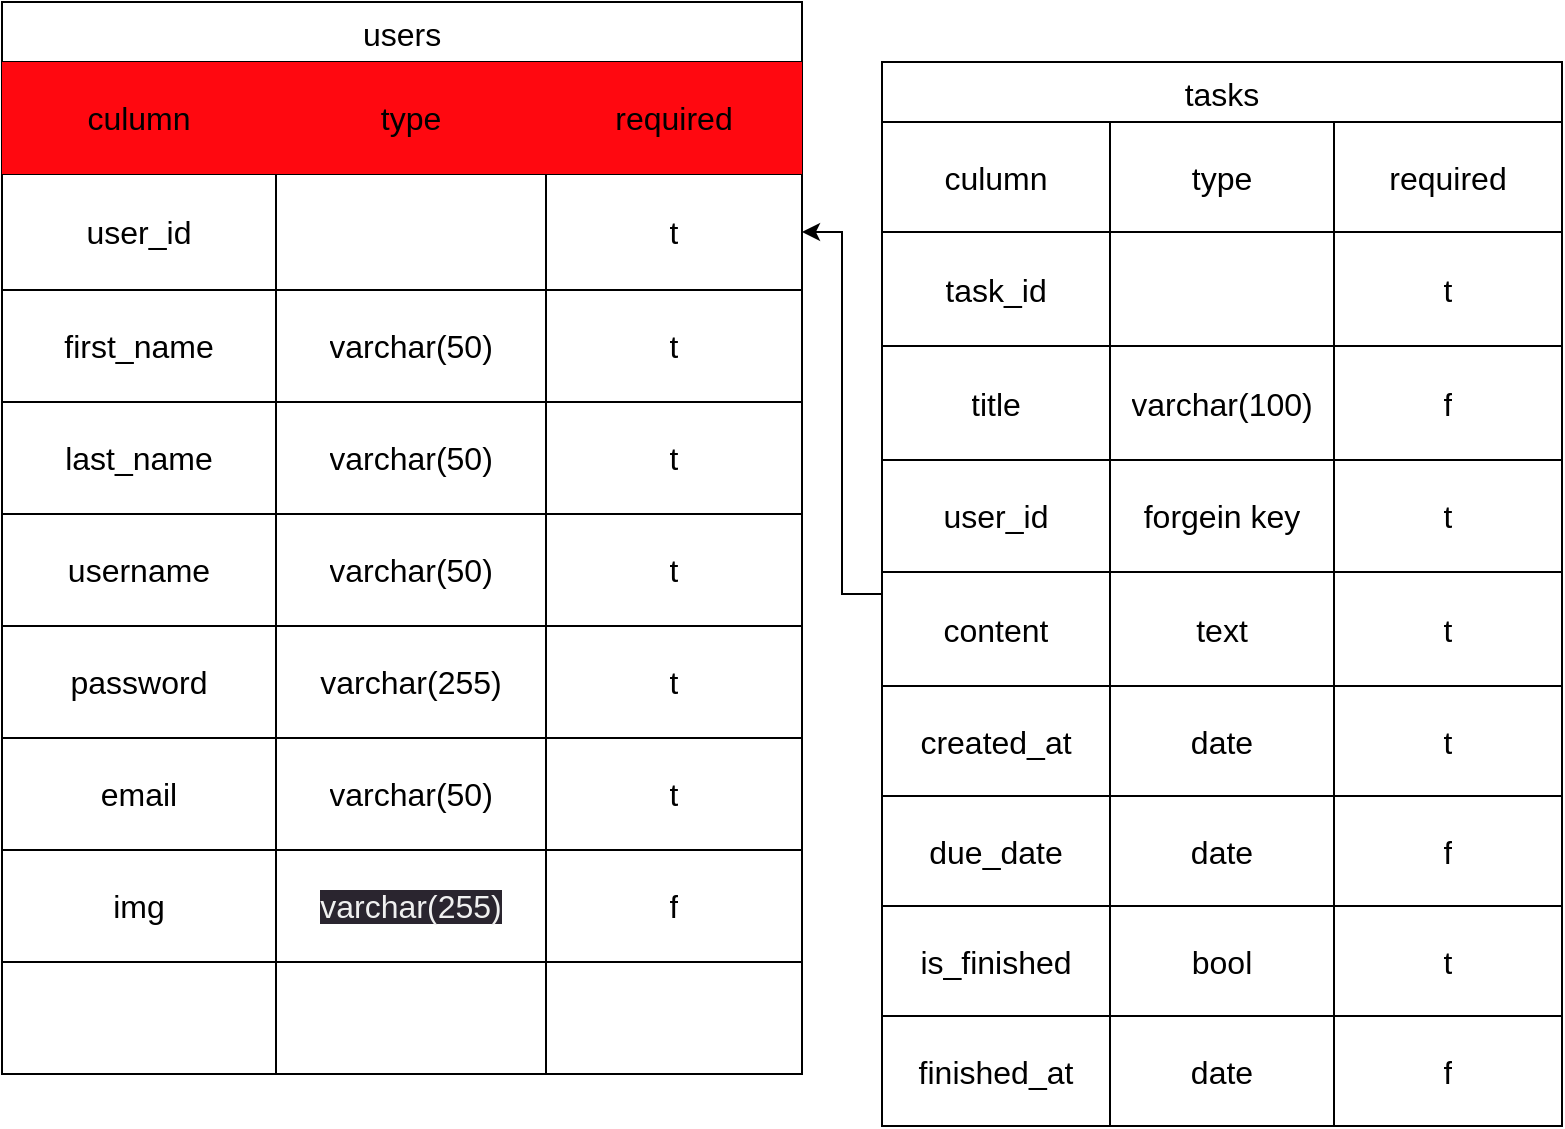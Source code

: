 <mxfile>
    <diagram name="Page-1" id="5vC0L8ggtCbm_slnrBvZ">
        <mxGraphModel dx="813" dy="477" grid="1" gridSize="10" guides="1" tooltips="1" connect="1" arrows="1" fold="1" page="1" pageScale="1" pageWidth="850" pageHeight="1100" math="0" shadow="0">
            <root>
                <mxCell id="0"/>
                <mxCell id="1" parent="0"/>
                <mxCell id="BExgWMv-XZB-qGDr2Fs6-1" value="users" style="shape=table;startSize=30;container=1;collapsible=0;childLayout=tableLayout;strokeColor=default;fontSize=16;" parent="1" vertex="1">
                    <mxGeometry x="60" y="90" width="400" height="536" as="geometry"/>
                </mxCell>
                <mxCell id="BExgWMv-XZB-qGDr2Fs6-2" value="" style="shape=tableRow;horizontal=0;startSize=0;swimlaneHead=0;swimlaneBody=0;strokeColor=inherit;top=0;left=0;bottom=0;right=0;collapsible=0;dropTarget=0;fillColor=none;points=[[0,0.5],[1,0.5]];portConstraint=eastwest;fontSize=16;" parent="BExgWMv-XZB-qGDr2Fs6-1" vertex="1">
                    <mxGeometry y="30" width="400" height="56" as="geometry"/>
                </mxCell>
                <mxCell id="BExgWMv-XZB-qGDr2Fs6-3" value="culumn" style="shape=partialRectangle;html=1;whiteSpace=wrap;connectable=0;strokeColor=#030202;overflow=hidden;fillColor=#FF0810;top=0;left=0;bottom=0;right=0;pointerEvents=1;fontSize=16;" parent="BExgWMv-XZB-qGDr2Fs6-2" vertex="1">
                    <mxGeometry width="137" height="56" as="geometry">
                        <mxRectangle width="137" height="56" as="alternateBounds"/>
                    </mxGeometry>
                </mxCell>
                <mxCell id="BExgWMv-XZB-qGDr2Fs6-4" value="type" style="shape=partialRectangle;html=1;whiteSpace=wrap;connectable=0;strokeColor=#030202;overflow=hidden;fillColor=#FF0810;top=0;left=0;bottom=0;right=0;pointerEvents=1;fontSize=16;" parent="BExgWMv-XZB-qGDr2Fs6-2" vertex="1">
                    <mxGeometry x="137" width="135" height="56" as="geometry">
                        <mxRectangle width="135" height="56" as="alternateBounds"/>
                    </mxGeometry>
                </mxCell>
                <mxCell id="BExgWMv-XZB-qGDr2Fs6-5" value="required" style="shape=partialRectangle;html=1;whiteSpace=wrap;connectable=0;strokeColor=#030202;overflow=hidden;fillColor=#FF0810;top=0;left=0;bottom=0;right=0;pointerEvents=1;fontSize=16;" parent="BExgWMv-XZB-qGDr2Fs6-2" vertex="1">
                    <mxGeometry x="272" width="128" height="56" as="geometry">
                        <mxRectangle width="128" height="56" as="alternateBounds"/>
                    </mxGeometry>
                </mxCell>
                <mxCell id="BExgWMv-XZB-qGDr2Fs6-6" value="" style="shape=tableRow;horizontal=0;startSize=0;swimlaneHead=0;swimlaneBody=0;strokeColor=inherit;top=0;left=0;bottom=0;right=0;collapsible=0;dropTarget=0;fillColor=none;points=[[0,0.5],[1,0.5]];portConstraint=eastwest;fontSize=16;" parent="BExgWMv-XZB-qGDr2Fs6-1" vertex="1">
                    <mxGeometry y="86" width="400" height="58" as="geometry"/>
                </mxCell>
                <mxCell id="BExgWMv-XZB-qGDr2Fs6-7" value="user_id" style="shape=partialRectangle;html=1;whiteSpace=wrap;connectable=0;strokeColor=inherit;overflow=hidden;fillColor=none;top=0;left=0;bottom=0;right=0;pointerEvents=1;fontSize=16;" parent="BExgWMv-XZB-qGDr2Fs6-6" vertex="1">
                    <mxGeometry width="137" height="58" as="geometry">
                        <mxRectangle width="137" height="58" as="alternateBounds"/>
                    </mxGeometry>
                </mxCell>
                <mxCell id="BExgWMv-XZB-qGDr2Fs6-8" value="" style="shape=partialRectangle;html=1;whiteSpace=wrap;connectable=0;strokeColor=inherit;overflow=hidden;fillColor=none;top=0;left=0;bottom=0;right=0;pointerEvents=1;fontSize=16;" parent="BExgWMv-XZB-qGDr2Fs6-6" vertex="1">
                    <mxGeometry x="137" width="135" height="58" as="geometry">
                        <mxRectangle width="135" height="58" as="alternateBounds"/>
                    </mxGeometry>
                </mxCell>
                <mxCell id="BExgWMv-XZB-qGDr2Fs6-9" value="t" style="shape=partialRectangle;html=1;whiteSpace=wrap;connectable=0;strokeColor=inherit;overflow=hidden;fillColor=none;top=0;left=0;bottom=0;right=0;pointerEvents=1;fontSize=16;" parent="BExgWMv-XZB-qGDr2Fs6-6" vertex="1">
                    <mxGeometry x="272" width="128" height="58" as="geometry">
                        <mxRectangle width="128" height="58" as="alternateBounds"/>
                    </mxGeometry>
                </mxCell>
                <mxCell id="BExgWMv-XZB-qGDr2Fs6-10" value="" style="shape=tableRow;horizontal=0;startSize=0;swimlaneHead=0;swimlaneBody=0;strokeColor=inherit;top=0;left=0;bottom=0;right=0;collapsible=0;dropTarget=0;fillColor=none;points=[[0,0.5],[1,0.5]];portConstraint=eastwest;fontSize=16;" parent="BExgWMv-XZB-qGDr2Fs6-1" vertex="1">
                    <mxGeometry y="144" width="400" height="56" as="geometry"/>
                </mxCell>
                <mxCell id="BExgWMv-XZB-qGDr2Fs6-11" value="first_name" style="shape=partialRectangle;html=1;whiteSpace=wrap;connectable=0;strokeColor=inherit;overflow=hidden;fillColor=none;top=0;left=0;bottom=0;right=0;pointerEvents=1;fontSize=16;" parent="BExgWMv-XZB-qGDr2Fs6-10" vertex="1">
                    <mxGeometry width="137" height="56" as="geometry">
                        <mxRectangle width="137" height="56" as="alternateBounds"/>
                    </mxGeometry>
                </mxCell>
                <mxCell id="BExgWMv-XZB-qGDr2Fs6-12" value="varchar(50)" style="shape=partialRectangle;html=1;whiteSpace=wrap;connectable=0;strokeColor=inherit;overflow=hidden;fillColor=none;top=0;left=0;bottom=0;right=0;pointerEvents=1;fontSize=16;" parent="BExgWMv-XZB-qGDr2Fs6-10" vertex="1">
                    <mxGeometry x="137" width="135" height="56" as="geometry">
                        <mxRectangle width="135" height="56" as="alternateBounds"/>
                    </mxGeometry>
                </mxCell>
                <mxCell id="BExgWMv-XZB-qGDr2Fs6-13" value="t" style="shape=partialRectangle;html=1;whiteSpace=wrap;connectable=0;strokeColor=inherit;overflow=hidden;fillColor=none;top=0;left=0;bottom=0;right=0;pointerEvents=1;fontSize=16;" parent="BExgWMv-XZB-qGDr2Fs6-10" vertex="1">
                    <mxGeometry x="272" width="128" height="56" as="geometry">
                        <mxRectangle width="128" height="56" as="alternateBounds"/>
                    </mxGeometry>
                </mxCell>
                <mxCell id="BExgWMv-XZB-qGDr2Fs6-54" style="shape=tableRow;horizontal=0;startSize=0;swimlaneHead=0;swimlaneBody=0;strokeColor=inherit;top=0;left=0;bottom=0;right=0;collapsible=0;dropTarget=0;fillColor=none;points=[[0,0.5],[1,0.5]];portConstraint=eastwest;fontSize=16;" parent="BExgWMv-XZB-qGDr2Fs6-1" vertex="1">
                    <mxGeometry y="200" width="400" height="56" as="geometry"/>
                </mxCell>
                <mxCell id="BExgWMv-XZB-qGDr2Fs6-55" value="last_name" style="shape=partialRectangle;html=1;whiteSpace=wrap;connectable=0;strokeColor=inherit;overflow=hidden;fillColor=none;top=0;left=0;bottom=0;right=0;pointerEvents=1;fontSize=16;" parent="BExgWMv-XZB-qGDr2Fs6-54" vertex="1">
                    <mxGeometry width="137" height="56" as="geometry">
                        <mxRectangle width="137" height="56" as="alternateBounds"/>
                    </mxGeometry>
                </mxCell>
                <mxCell id="BExgWMv-XZB-qGDr2Fs6-56" value="varchar(50)" style="shape=partialRectangle;html=1;whiteSpace=wrap;connectable=0;strokeColor=inherit;overflow=hidden;fillColor=none;top=0;left=0;bottom=0;right=0;pointerEvents=1;fontSize=16;" parent="BExgWMv-XZB-qGDr2Fs6-54" vertex="1">
                    <mxGeometry x="137" width="135" height="56" as="geometry">
                        <mxRectangle width="135" height="56" as="alternateBounds"/>
                    </mxGeometry>
                </mxCell>
                <mxCell id="BExgWMv-XZB-qGDr2Fs6-57" value="t" style="shape=partialRectangle;html=1;whiteSpace=wrap;connectable=0;strokeColor=inherit;overflow=hidden;fillColor=none;top=0;left=0;bottom=0;right=0;pointerEvents=1;fontSize=16;" parent="BExgWMv-XZB-qGDr2Fs6-54" vertex="1">
                    <mxGeometry x="272" width="128" height="56" as="geometry">
                        <mxRectangle width="128" height="56" as="alternateBounds"/>
                    </mxGeometry>
                </mxCell>
                <mxCell id="BExgWMv-XZB-qGDr2Fs6-50" style="shape=tableRow;horizontal=0;startSize=0;swimlaneHead=0;swimlaneBody=0;strokeColor=inherit;top=0;left=0;bottom=0;right=0;collapsible=0;dropTarget=0;fillColor=none;points=[[0,0.5],[1,0.5]];portConstraint=eastwest;fontSize=16;" parent="BExgWMv-XZB-qGDr2Fs6-1" vertex="1">
                    <mxGeometry y="256" width="400" height="56" as="geometry"/>
                </mxCell>
                <mxCell id="BExgWMv-XZB-qGDr2Fs6-51" value="username" style="shape=partialRectangle;html=1;whiteSpace=wrap;connectable=0;strokeColor=inherit;overflow=hidden;fillColor=none;top=0;left=0;bottom=0;right=0;pointerEvents=1;fontSize=16;" parent="BExgWMv-XZB-qGDr2Fs6-50" vertex="1">
                    <mxGeometry width="137" height="56" as="geometry">
                        <mxRectangle width="137" height="56" as="alternateBounds"/>
                    </mxGeometry>
                </mxCell>
                <mxCell id="BExgWMv-XZB-qGDr2Fs6-52" value="varchar(50)" style="shape=partialRectangle;html=1;whiteSpace=wrap;connectable=0;strokeColor=inherit;overflow=hidden;fillColor=none;top=0;left=0;bottom=0;right=0;pointerEvents=1;fontSize=16;" parent="BExgWMv-XZB-qGDr2Fs6-50" vertex="1">
                    <mxGeometry x="137" width="135" height="56" as="geometry">
                        <mxRectangle width="135" height="56" as="alternateBounds"/>
                    </mxGeometry>
                </mxCell>
                <mxCell id="BExgWMv-XZB-qGDr2Fs6-53" value="t" style="shape=partialRectangle;html=1;whiteSpace=wrap;connectable=0;strokeColor=inherit;overflow=hidden;fillColor=none;top=0;left=0;bottom=0;right=0;pointerEvents=1;fontSize=16;" parent="BExgWMv-XZB-qGDr2Fs6-50" vertex="1">
                    <mxGeometry x="272" width="128" height="56" as="geometry">
                        <mxRectangle width="128" height="56" as="alternateBounds"/>
                    </mxGeometry>
                </mxCell>
                <mxCell id="BExgWMv-XZB-qGDr2Fs6-46" style="shape=tableRow;horizontal=0;startSize=0;swimlaneHead=0;swimlaneBody=0;strokeColor=inherit;top=0;left=0;bottom=0;right=0;collapsible=0;dropTarget=0;fillColor=none;points=[[0,0.5],[1,0.5]];portConstraint=eastwest;fontSize=16;" parent="BExgWMv-XZB-qGDr2Fs6-1" vertex="1">
                    <mxGeometry y="312" width="400" height="56" as="geometry"/>
                </mxCell>
                <mxCell id="BExgWMv-XZB-qGDr2Fs6-47" value="password" style="shape=partialRectangle;html=1;whiteSpace=wrap;connectable=0;strokeColor=inherit;overflow=hidden;fillColor=none;top=0;left=0;bottom=0;right=0;pointerEvents=1;fontSize=16;" parent="BExgWMv-XZB-qGDr2Fs6-46" vertex="1">
                    <mxGeometry width="137" height="56" as="geometry">
                        <mxRectangle width="137" height="56" as="alternateBounds"/>
                    </mxGeometry>
                </mxCell>
                <mxCell id="BExgWMv-XZB-qGDr2Fs6-48" value="varchar(255)" style="shape=partialRectangle;html=1;whiteSpace=wrap;connectable=0;strokeColor=inherit;overflow=hidden;fillColor=none;top=0;left=0;bottom=0;right=0;pointerEvents=1;fontSize=16;" parent="BExgWMv-XZB-qGDr2Fs6-46" vertex="1">
                    <mxGeometry x="137" width="135" height="56" as="geometry">
                        <mxRectangle width="135" height="56" as="alternateBounds"/>
                    </mxGeometry>
                </mxCell>
                <mxCell id="BExgWMv-XZB-qGDr2Fs6-49" value="t" style="shape=partialRectangle;html=1;whiteSpace=wrap;connectable=0;strokeColor=inherit;overflow=hidden;fillColor=none;top=0;left=0;bottom=0;right=0;pointerEvents=1;fontSize=16;" parent="BExgWMv-XZB-qGDr2Fs6-46" vertex="1">
                    <mxGeometry x="272" width="128" height="56" as="geometry">
                        <mxRectangle width="128" height="56" as="alternateBounds"/>
                    </mxGeometry>
                </mxCell>
                <mxCell id="BExgWMv-XZB-qGDr2Fs6-58" style="shape=tableRow;horizontal=0;startSize=0;swimlaneHead=0;swimlaneBody=0;strokeColor=inherit;top=0;left=0;bottom=0;right=0;collapsible=0;dropTarget=0;fillColor=none;points=[[0,0.5],[1,0.5]];portConstraint=eastwest;fontSize=16;" parent="BExgWMv-XZB-qGDr2Fs6-1" vertex="1">
                    <mxGeometry y="368" width="400" height="56" as="geometry"/>
                </mxCell>
                <mxCell id="BExgWMv-XZB-qGDr2Fs6-59" value="email" style="shape=partialRectangle;html=1;whiteSpace=wrap;connectable=0;strokeColor=inherit;overflow=hidden;fillColor=none;top=0;left=0;bottom=0;right=0;pointerEvents=1;fontSize=16;" parent="BExgWMv-XZB-qGDr2Fs6-58" vertex="1">
                    <mxGeometry width="137" height="56" as="geometry">
                        <mxRectangle width="137" height="56" as="alternateBounds"/>
                    </mxGeometry>
                </mxCell>
                <mxCell id="BExgWMv-XZB-qGDr2Fs6-60" value="varchar(50)" style="shape=partialRectangle;html=1;whiteSpace=wrap;connectable=0;strokeColor=inherit;overflow=hidden;fillColor=none;top=0;left=0;bottom=0;right=0;pointerEvents=1;fontSize=16;" parent="BExgWMv-XZB-qGDr2Fs6-58" vertex="1">
                    <mxGeometry x="137" width="135" height="56" as="geometry">
                        <mxRectangle width="135" height="56" as="alternateBounds"/>
                    </mxGeometry>
                </mxCell>
                <mxCell id="BExgWMv-XZB-qGDr2Fs6-61" value="t" style="shape=partialRectangle;html=1;whiteSpace=wrap;connectable=0;strokeColor=inherit;overflow=hidden;fillColor=none;top=0;left=0;bottom=0;right=0;pointerEvents=1;fontSize=16;" parent="BExgWMv-XZB-qGDr2Fs6-58" vertex="1">
                    <mxGeometry x="272" width="128" height="56" as="geometry">
                        <mxRectangle width="128" height="56" as="alternateBounds"/>
                    </mxGeometry>
                </mxCell>
                <mxCell id="BExgWMv-XZB-qGDr2Fs6-160" style="shape=tableRow;horizontal=0;startSize=0;swimlaneHead=0;swimlaneBody=0;strokeColor=inherit;top=0;left=0;bottom=0;right=0;collapsible=0;dropTarget=0;fillColor=none;points=[[0,0.5],[1,0.5]];portConstraint=eastwest;fontSize=16;" parent="BExgWMv-XZB-qGDr2Fs6-1" vertex="1">
                    <mxGeometry y="424" width="400" height="56" as="geometry"/>
                </mxCell>
                <mxCell id="BExgWMv-XZB-qGDr2Fs6-161" value="img" style="shape=partialRectangle;html=1;whiteSpace=wrap;connectable=0;strokeColor=inherit;overflow=hidden;fillColor=none;top=0;left=0;bottom=0;right=0;pointerEvents=1;fontSize=16;" parent="BExgWMv-XZB-qGDr2Fs6-160" vertex="1">
                    <mxGeometry width="137" height="56" as="geometry">
                        <mxRectangle width="137" height="56" as="alternateBounds"/>
                    </mxGeometry>
                </mxCell>
                <mxCell id="BExgWMv-XZB-qGDr2Fs6-162" value="&lt;span style=&quot;color: rgb(240, 240, 240); font-family: Helvetica; font-size: 16px; font-style: normal; font-variant-ligatures: normal; font-variant-caps: normal; font-weight: 400; letter-spacing: normal; orphans: 2; text-align: center; text-indent: 0px; text-transform: none; widows: 2; word-spacing: 0px; -webkit-text-stroke-width: 0px; background-color: rgb(42, 37, 47); text-decoration-thickness: initial; text-decoration-style: initial; text-decoration-color: initial; float: none; display: inline !important;&quot;&gt;varchar(255)&lt;/span&gt;" style="shape=partialRectangle;html=1;whiteSpace=wrap;connectable=0;strokeColor=inherit;overflow=hidden;fillColor=none;top=0;left=0;bottom=0;right=0;pointerEvents=1;fontSize=16;" parent="BExgWMv-XZB-qGDr2Fs6-160" vertex="1">
                    <mxGeometry x="137" width="135" height="56" as="geometry">
                        <mxRectangle width="135" height="56" as="alternateBounds"/>
                    </mxGeometry>
                </mxCell>
                <mxCell id="BExgWMv-XZB-qGDr2Fs6-163" value="f" style="shape=partialRectangle;html=1;whiteSpace=wrap;connectable=0;strokeColor=inherit;overflow=hidden;fillColor=none;top=0;left=0;bottom=0;right=0;pointerEvents=1;fontSize=16;" parent="BExgWMv-XZB-qGDr2Fs6-160" vertex="1">
                    <mxGeometry x="272" width="128" height="56" as="geometry">
                        <mxRectangle width="128" height="56" as="alternateBounds"/>
                    </mxGeometry>
                </mxCell>
                <mxCell id="2" style="shape=tableRow;horizontal=0;startSize=0;swimlaneHead=0;swimlaneBody=0;strokeColor=inherit;top=0;left=0;bottom=0;right=0;collapsible=0;dropTarget=0;fillColor=none;points=[[0,0.5],[1,0.5]];portConstraint=eastwest;fontSize=16;" vertex="1" parent="BExgWMv-XZB-qGDr2Fs6-1">
                    <mxGeometry y="480" width="400" height="56" as="geometry"/>
                </mxCell>
                <mxCell id="3" style="shape=partialRectangle;html=1;whiteSpace=wrap;connectable=0;strokeColor=inherit;overflow=hidden;fillColor=none;top=0;left=0;bottom=0;right=0;pointerEvents=1;fontSize=16;" vertex="1" parent="2">
                    <mxGeometry width="137" height="56" as="geometry">
                        <mxRectangle width="137" height="56" as="alternateBounds"/>
                    </mxGeometry>
                </mxCell>
                <mxCell id="4" style="shape=partialRectangle;html=1;whiteSpace=wrap;connectable=0;strokeColor=inherit;overflow=hidden;fillColor=none;top=0;left=0;bottom=0;right=0;pointerEvents=1;fontSize=16;" vertex="1" parent="2">
                    <mxGeometry x="137" width="135" height="56" as="geometry">
                        <mxRectangle width="135" height="56" as="alternateBounds"/>
                    </mxGeometry>
                </mxCell>
                <mxCell id="5" style="shape=partialRectangle;html=1;whiteSpace=wrap;connectable=0;strokeColor=inherit;overflow=hidden;fillColor=none;top=0;left=0;bottom=0;right=0;pointerEvents=1;fontSize=16;" vertex="1" parent="2">
                    <mxGeometry x="272" width="128" height="56" as="geometry">
                        <mxRectangle width="128" height="56" as="alternateBounds"/>
                    </mxGeometry>
                </mxCell>
                <mxCell id="BExgWMv-XZB-qGDr2Fs6-15" value="" style="shape=tableRow;horizontal=0;startSize=0;swimlaneHead=0;swimlaneBody=0;strokeColor=inherit;top=0;left=0;bottom=0;right=0;collapsible=0;dropTarget=0;fillColor=none;points=[[0,0.5],[1,0.5]];portConstraint=eastwest;fontSize=16;" parent="1" vertex="1">
                    <mxGeometry x="90" y="310" width="400" height="46" as="geometry"/>
                </mxCell>
                <mxCell id="BExgWMv-XZB-qGDr2Fs6-147" style="edgeStyle=orthogonalEdgeStyle;rounded=0;orthogonalLoop=1;jettySize=auto;html=1;entryX=1;entryY=0.5;entryDx=0;entryDy=0;" parent="1" source="BExgWMv-XZB-qGDr2Fs6-123" target="BExgWMv-XZB-qGDr2Fs6-6" edge="1">
                    <mxGeometry relative="1" as="geometry"/>
                </mxCell>
                <mxCell id="BExgWMv-XZB-qGDr2Fs6-123" value="tasks" style="shape=table;startSize=30;container=1;collapsible=0;childLayout=tableLayout;strokeColor=default;fontSize=16;" parent="1" vertex="1">
                    <mxGeometry x="500" y="120" width="340" height="532" as="geometry"/>
                </mxCell>
                <mxCell id="BExgWMv-XZB-qGDr2Fs6-124" value="" style="shape=tableRow;horizontal=0;startSize=0;swimlaneHead=0;swimlaneBody=0;strokeColor=inherit;top=0;left=0;bottom=0;right=0;collapsible=0;dropTarget=0;fillColor=none;points=[[0,0.5],[1,0.5]];portConstraint=eastwest;fontSize=16;" parent="BExgWMv-XZB-qGDr2Fs6-123" vertex="1">
                    <mxGeometry y="30" width="340" height="55" as="geometry"/>
                </mxCell>
                <mxCell id="BExgWMv-XZB-qGDr2Fs6-125" value="culumn" style="shape=partialRectangle;html=1;whiteSpace=wrap;connectable=0;strokeColor=inherit;overflow=hidden;fillColor=none;top=0;left=0;bottom=0;right=0;pointerEvents=1;fontSize=16;" parent="BExgWMv-XZB-qGDr2Fs6-124" vertex="1">
                    <mxGeometry width="114" height="55" as="geometry">
                        <mxRectangle width="114" height="55" as="alternateBounds"/>
                    </mxGeometry>
                </mxCell>
                <mxCell id="BExgWMv-XZB-qGDr2Fs6-126" value="type" style="shape=partialRectangle;html=1;whiteSpace=wrap;connectable=0;strokeColor=inherit;overflow=hidden;fillColor=none;top=0;left=0;bottom=0;right=0;pointerEvents=1;fontSize=16;" parent="BExgWMv-XZB-qGDr2Fs6-124" vertex="1">
                    <mxGeometry x="114" width="112" height="55" as="geometry">
                        <mxRectangle width="112" height="55" as="alternateBounds"/>
                    </mxGeometry>
                </mxCell>
                <mxCell id="BExgWMv-XZB-qGDr2Fs6-127" value="required" style="shape=partialRectangle;html=1;whiteSpace=wrap;connectable=0;strokeColor=inherit;overflow=hidden;fillColor=none;top=0;left=0;bottom=0;right=0;pointerEvents=1;fontSize=16;" parent="BExgWMv-XZB-qGDr2Fs6-124" vertex="1">
                    <mxGeometry x="226" width="114" height="55" as="geometry">
                        <mxRectangle width="114" height="55" as="alternateBounds"/>
                    </mxGeometry>
                </mxCell>
                <mxCell id="BExgWMv-XZB-qGDr2Fs6-128" value="" style="shape=tableRow;horizontal=0;startSize=0;swimlaneHead=0;swimlaneBody=0;strokeColor=inherit;top=0;left=0;bottom=0;right=0;collapsible=0;dropTarget=0;fillColor=none;points=[[0,0.5],[1,0.5]];portConstraint=eastwest;fontSize=16;" parent="BExgWMv-XZB-qGDr2Fs6-123" vertex="1">
                    <mxGeometry y="85" width="340" height="57" as="geometry"/>
                </mxCell>
                <mxCell id="BExgWMv-XZB-qGDr2Fs6-129" value="task_id" style="shape=partialRectangle;html=1;whiteSpace=wrap;connectable=0;strokeColor=inherit;overflow=hidden;fillColor=none;top=0;left=0;bottom=0;right=0;pointerEvents=1;fontSize=16;" parent="BExgWMv-XZB-qGDr2Fs6-128" vertex="1">
                    <mxGeometry width="114" height="57" as="geometry">
                        <mxRectangle width="114" height="57" as="alternateBounds"/>
                    </mxGeometry>
                </mxCell>
                <mxCell id="BExgWMv-XZB-qGDr2Fs6-130" value="" style="shape=partialRectangle;html=1;whiteSpace=wrap;connectable=0;strokeColor=inherit;overflow=hidden;fillColor=none;top=0;left=0;bottom=0;right=0;pointerEvents=1;fontSize=16;" parent="BExgWMv-XZB-qGDr2Fs6-128" vertex="1">
                    <mxGeometry x="114" width="112" height="57" as="geometry">
                        <mxRectangle width="112" height="57" as="alternateBounds"/>
                    </mxGeometry>
                </mxCell>
                <mxCell id="BExgWMv-XZB-qGDr2Fs6-131" value="t" style="shape=partialRectangle;html=1;whiteSpace=wrap;connectable=0;strokeColor=inherit;overflow=hidden;fillColor=none;top=0;left=0;bottom=0;right=0;pointerEvents=1;fontSize=16;" parent="BExgWMv-XZB-qGDr2Fs6-128" vertex="1">
                    <mxGeometry x="226" width="114" height="57" as="geometry">
                        <mxRectangle width="114" height="57" as="alternateBounds"/>
                    </mxGeometry>
                </mxCell>
                <mxCell id="BExgWMv-XZB-qGDr2Fs6-164" style="shape=tableRow;horizontal=0;startSize=0;swimlaneHead=0;swimlaneBody=0;strokeColor=inherit;top=0;left=0;bottom=0;right=0;collapsible=0;dropTarget=0;fillColor=none;points=[[0,0.5],[1,0.5]];portConstraint=eastwest;fontSize=16;" parent="BExgWMv-XZB-qGDr2Fs6-123" vertex="1">
                    <mxGeometry y="142" width="340" height="57" as="geometry"/>
                </mxCell>
                <mxCell id="BExgWMv-XZB-qGDr2Fs6-165" value="title" style="shape=partialRectangle;html=1;whiteSpace=wrap;connectable=0;strokeColor=inherit;overflow=hidden;fillColor=none;top=0;left=0;bottom=0;right=0;pointerEvents=1;fontSize=16;" parent="BExgWMv-XZB-qGDr2Fs6-164" vertex="1">
                    <mxGeometry width="114" height="57" as="geometry">
                        <mxRectangle width="114" height="57" as="alternateBounds"/>
                    </mxGeometry>
                </mxCell>
                <mxCell id="BExgWMv-XZB-qGDr2Fs6-166" value="varchar(100)" style="shape=partialRectangle;html=1;whiteSpace=wrap;connectable=0;strokeColor=inherit;overflow=hidden;fillColor=none;top=0;left=0;bottom=0;right=0;pointerEvents=1;fontSize=16;" parent="BExgWMv-XZB-qGDr2Fs6-164" vertex="1">
                    <mxGeometry x="114" width="112" height="57" as="geometry">
                        <mxRectangle width="112" height="57" as="alternateBounds"/>
                    </mxGeometry>
                </mxCell>
                <mxCell id="BExgWMv-XZB-qGDr2Fs6-167" value="f" style="shape=partialRectangle;html=1;whiteSpace=wrap;connectable=0;strokeColor=inherit;overflow=hidden;fillColor=none;top=0;left=0;bottom=0;right=0;pointerEvents=1;fontSize=16;" parent="BExgWMv-XZB-qGDr2Fs6-164" vertex="1">
                    <mxGeometry x="226" width="114" height="57" as="geometry">
                        <mxRectangle width="114" height="57" as="alternateBounds"/>
                    </mxGeometry>
                </mxCell>
                <mxCell id="BExgWMv-XZB-qGDr2Fs6-143" style="shape=tableRow;horizontal=0;startSize=0;swimlaneHead=0;swimlaneBody=0;strokeColor=inherit;top=0;left=0;bottom=0;right=0;collapsible=0;dropTarget=0;fillColor=none;points=[[0,0.5],[1,0.5]];portConstraint=eastwest;fontSize=16;" parent="BExgWMv-XZB-qGDr2Fs6-123" vertex="1">
                    <mxGeometry y="199" width="340" height="56" as="geometry"/>
                </mxCell>
                <mxCell id="BExgWMv-XZB-qGDr2Fs6-144" value="user_id" style="shape=partialRectangle;html=1;whiteSpace=wrap;connectable=0;strokeColor=inherit;overflow=hidden;fillColor=none;top=0;left=0;bottom=0;right=0;pointerEvents=1;fontSize=16;" parent="BExgWMv-XZB-qGDr2Fs6-143" vertex="1">
                    <mxGeometry width="114" height="56" as="geometry">
                        <mxRectangle width="114" height="56" as="alternateBounds"/>
                    </mxGeometry>
                </mxCell>
                <mxCell id="BExgWMv-XZB-qGDr2Fs6-145" value="forgein key" style="shape=partialRectangle;html=1;whiteSpace=wrap;connectable=0;strokeColor=inherit;overflow=hidden;fillColor=none;top=0;left=0;bottom=0;right=0;pointerEvents=1;fontSize=16;" parent="BExgWMv-XZB-qGDr2Fs6-143" vertex="1">
                    <mxGeometry x="114" width="112" height="56" as="geometry">
                        <mxRectangle width="112" height="56" as="alternateBounds"/>
                    </mxGeometry>
                </mxCell>
                <mxCell id="BExgWMv-XZB-qGDr2Fs6-146" value="t" style="shape=partialRectangle;html=1;whiteSpace=wrap;connectable=0;strokeColor=inherit;overflow=hidden;fillColor=none;top=0;left=0;bottom=0;right=0;pointerEvents=1;fontSize=16;" parent="BExgWMv-XZB-qGDr2Fs6-143" vertex="1">
                    <mxGeometry x="226" width="114" height="56" as="geometry">
                        <mxRectangle width="114" height="56" as="alternateBounds"/>
                    </mxGeometry>
                </mxCell>
                <mxCell id="BExgWMv-XZB-qGDr2Fs6-139" style="shape=tableRow;horizontal=0;startSize=0;swimlaneHead=0;swimlaneBody=0;strokeColor=inherit;top=0;left=0;bottom=0;right=0;collapsible=0;dropTarget=0;fillColor=none;points=[[0,0.5],[1,0.5]];portConstraint=eastwest;fontSize=16;" parent="BExgWMv-XZB-qGDr2Fs6-123" vertex="1">
                    <mxGeometry y="255" width="340" height="57" as="geometry"/>
                </mxCell>
                <mxCell id="BExgWMv-XZB-qGDr2Fs6-140" value="content" style="shape=partialRectangle;html=1;whiteSpace=wrap;connectable=0;strokeColor=inherit;overflow=hidden;fillColor=none;top=0;left=0;bottom=0;right=0;pointerEvents=1;fontSize=16;" parent="BExgWMv-XZB-qGDr2Fs6-139" vertex="1">
                    <mxGeometry width="114" height="57" as="geometry">
                        <mxRectangle width="114" height="57" as="alternateBounds"/>
                    </mxGeometry>
                </mxCell>
                <mxCell id="BExgWMv-XZB-qGDr2Fs6-141" value="text" style="shape=partialRectangle;html=1;whiteSpace=wrap;connectable=0;strokeColor=inherit;overflow=hidden;fillColor=none;top=0;left=0;bottom=0;right=0;pointerEvents=1;fontSize=16;" parent="BExgWMv-XZB-qGDr2Fs6-139" vertex="1">
                    <mxGeometry x="114" width="112" height="57" as="geometry">
                        <mxRectangle width="112" height="57" as="alternateBounds"/>
                    </mxGeometry>
                </mxCell>
                <mxCell id="BExgWMv-XZB-qGDr2Fs6-142" value="t" style="shape=partialRectangle;html=1;whiteSpace=wrap;connectable=0;strokeColor=inherit;overflow=hidden;fillColor=none;top=0;left=0;bottom=0;right=0;pointerEvents=1;fontSize=16;" parent="BExgWMv-XZB-qGDr2Fs6-139" vertex="1">
                    <mxGeometry x="226" width="114" height="57" as="geometry">
                        <mxRectangle width="114" height="57" as="alternateBounds"/>
                    </mxGeometry>
                </mxCell>
                <mxCell id="BExgWMv-XZB-qGDr2Fs6-132" value="" style="shape=tableRow;horizontal=0;startSize=0;swimlaneHead=0;swimlaneBody=0;strokeColor=inherit;top=0;left=0;bottom=0;right=0;collapsible=0;dropTarget=0;fillColor=none;points=[[0,0.5],[1,0.5]];portConstraint=eastwest;fontSize=16;" parent="BExgWMv-XZB-qGDr2Fs6-123" vertex="1">
                    <mxGeometry y="312" width="340" height="55" as="geometry"/>
                </mxCell>
                <mxCell id="BExgWMv-XZB-qGDr2Fs6-133" value="created_at" style="shape=partialRectangle;html=1;whiteSpace=wrap;connectable=0;strokeColor=inherit;overflow=hidden;fillColor=none;top=0;left=0;bottom=0;right=0;pointerEvents=1;fontSize=16;" parent="BExgWMv-XZB-qGDr2Fs6-132" vertex="1">
                    <mxGeometry width="114" height="55" as="geometry">
                        <mxRectangle width="114" height="55" as="alternateBounds"/>
                    </mxGeometry>
                </mxCell>
                <mxCell id="BExgWMv-XZB-qGDr2Fs6-134" value="date" style="shape=partialRectangle;html=1;whiteSpace=wrap;connectable=0;strokeColor=inherit;overflow=hidden;fillColor=none;top=0;left=0;bottom=0;right=0;pointerEvents=1;fontSize=16;" parent="BExgWMv-XZB-qGDr2Fs6-132" vertex="1">
                    <mxGeometry x="114" width="112" height="55" as="geometry">
                        <mxRectangle width="112" height="55" as="alternateBounds"/>
                    </mxGeometry>
                </mxCell>
                <mxCell id="BExgWMv-XZB-qGDr2Fs6-135" value="t" style="shape=partialRectangle;html=1;whiteSpace=wrap;connectable=0;strokeColor=inherit;overflow=hidden;fillColor=none;top=0;left=0;bottom=0;right=0;pointerEvents=1;fontSize=16;" parent="BExgWMv-XZB-qGDr2Fs6-132" vertex="1">
                    <mxGeometry x="226" width="114" height="55" as="geometry">
                        <mxRectangle width="114" height="55" as="alternateBounds"/>
                    </mxGeometry>
                </mxCell>
                <mxCell id="BExgWMv-XZB-qGDr2Fs6-168" style="shape=tableRow;horizontal=0;startSize=0;swimlaneHead=0;swimlaneBody=0;strokeColor=inherit;top=0;left=0;bottom=0;right=0;collapsible=0;dropTarget=0;fillColor=none;points=[[0,0.5],[1,0.5]];portConstraint=eastwest;fontSize=16;" parent="BExgWMv-XZB-qGDr2Fs6-123" vertex="1">
                    <mxGeometry y="367" width="340" height="55" as="geometry"/>
                </mxCell>
                <mxCell id="BExgWMv-XZB-qGDr2Fs6-169" value="due_date" style="shape=partialRectangle;html=1;whiteSpace=wrap;connectable=0;strokeColor=inherit;overflow=hidden;fillColor=none;top=0;left=0;bottom=0;right=0;pointerEvents=1;fontSize=16;" parent="BExgWMv-XZB-qGDr2Fs6-168" vertex="1">
                    <mxGeometry width="114" height="55" as="geometry">
                        <mxRectangle width="114" height="55" as="alternateBounds"/>
                    </mxGeometry>
                </mxCell>
                <mxCell id="BExgWMv-XZB-qGDr2Fs6-170" value="date" style="shape=partialRectangle;html=1;whiteSpace=wrap;connectable=0;strokeColor=inherit;overflow=hidden;fillColor=none;top=0;left=0;bottom=0;right=0;pointerEvents=1;fontSize=16;" parent="BExgWMv-XZB-qGDr2Fs6-168" vertex="1">
                    <mxGeometry x="114" width="112" height="55" as="geometry">
                        <mxRectangle width="112" height="55" as="alternateBounds"/>
                    </mxGeometry>
                </mxCell>
                <mxCell id="BExgWMv-XZB-qGDr2Fs6-171" value="f" style="shape=partialRectangle;html=1;whiteSpace=wrap;connectable=0;strokeColor=inherit;overflow=hidden;fillColor=none;top=0;left=0;bottom=0;right=0;pointerEvents=1;fontSize=16;" parent="BExgWMv-XZB-qGDr2Fs6-168" vertex="1">
                    <mxGeometry x="226" width="114" height="55" as="geometry">
                        <mxRectangle width="114" height="55" as="alternateBounds"/>
                    </mxGeometry>
                </mxCell>
                <mxCell id="BExgWMv-XZB-qGDr2Fs6-152" style="shape=tableRow;horizontal=0;startSize=0;swimlaneHead=0;swimlaneBody=0;strokeColor=inherit;top=0;left=0;bottom=0;right=0;collapsible=0;dropTarget=0;fillColor=none;points=[[0,0.5],[1,0.5]];portConstraint=eastwest;fontSize=16;" parent="BExgWMv-XZB-qGDr2Fs6-123" vertex="1">
                    <mxGeometry y="422" width="340" height="55" as="geometry"/>
                </mxCell>
                <mxCell id="BExgWMv-XZB-qGDr2Fs6-153" value="is_finished" style="shape=partialRectangle;html=1;whiteSpace=wrap;connectable=0;strokeColor=inherit;overflow=hidden;fillColor=none;top=0;left=0;bottom=0;right=0;pointerEvents=1;fontSize=16;" parent="BExgWMv-XZB-qGDr2Fs6-152" vertex="1">
                    <mxGeometry width="114" height="55" as="geometry">
                        <mxRectangle width="114" height="55" as="alternateBounds"/>
                    </mxGeometry>
                </mxCell>
                <mxCell id="BExgWMv-XZB-qGDr2Fs6-154" value="bool" style="shape=partialRectangle;html=1;whiteSpace=wrap;connectable=0;strokeColor=inherit;overflow=hidden;fillColor=none;top=0;left=0;bottom=0;right=0;pointerEvents=1;fontSize=16;" parent="BExgWMv-XZB-qGDr2Fs6-152" vertex="1">
                    <mxGeometry x="114" width="112" height="55" as="geometry">
                        <mxRectangle width="112" height="55" as="alternateBounds"/>
                    </mxGeometry>
                </mxCell>
                <mxCell id="BExgWMv-XZB-qGDr2Fs6-155" value="t" style="shape=partialRectangle;html=1;whiteSpace=wrap;connectable=0;strokeColor=inherit;overflow=hidden;fillColor=none;top=0;left=0;bottom=0;right=0;pointerEvents=1;fontSize=16;" parent="BExgWMv-XZB-qGDr2Fs6-152" vertex="1">
                    <mxGeometry x="226" width="114" height="55" as="geometry">
                        <mxRectangle width="114" height="55" as="alternateBounds"/>
                    </mxGeometry>
                </mxCell>
                <mxCell id="BExgWMv-XZB-qGDr2Fs6-156" style="shape=tableRow;horizontal=0;startSize=0;swimlaneHead=0;swimlaneBody=0;strokeColor=inherit;top=0;left=0;bottom=0;right=0;collapsible=0;dropTarget=0;fillColor=none;points=[[0,0.5],[1,0.5]];portConstraint=eastwest;fontSize=16;" parent="BExgWMv-XZB-qGDr2Fs6-123" vertex="1">
                    <mxGeometry y="477" width="340" height="55" as="geometry"/>
                </mxCell>
                <mxCell id="BExgWMv-XZB-qGDr2Fs6-157" value="finished_at" style="shape=partialRectangle;html=1;whiteSpace=wrap;connectable=0;strokeColor=inherit;overflow=hidden;fillColor=none;top=0;left=0;bottom=0;right=0;pointerEvents=1;fontSize=16;" parent="BExgWMv-XZB-qGDr2Fs6-156" vertex="1">
                    <mxGeometry width="114" height="55" as="geometry">
                        <mxRectangle width="114" height="55" as="alternateBounds"/>
                    </mxGeometry>
                </mxCell>
                <mxCell id="BExgWMv-XZB-qGDr2Fs6-158" value="date" style="shape=partialRectangle;html=1;whiteSpace=wrap;connectable=0;strokeColor=inherit;overflow=hidden;fillColor=none;top=0;left=0;bottom=0;right=0;pointerEvents=1;fontSize=16;" parent="BExgWMv-XZB-qGDr2Fs6-156" vertex="1">
                    <mxGeometry x="114" width="112" height="55" as="geometry">
                        <mxRectangle width="112" height="55" as="alternateBounds"/>
                    </mxGeometry>
                </mxCell>
                <mxCell id="BExgWMv-XZB-qGDr2Fs6-159" value="f" style="shape=partialRectangle;html=1;whiteSpace=wrap;connectable=0;strokeColor=inherit;overflow=hidden;fillColor=none;top=0;left=0;bottom=0;right=0;pointerEvents=1;fontSize=16;" parent="BExgWMv-XZB-qGDr2Fs6-156" vertex="1">
                    <mxGeometry x="226" width="114" height="55" as="geometry">
                        <mxRectangle width="114" height="55" as="alternateBounds"/>
                    </mxGeometry>
                </mxCell>
            </root>
        </mxGraphModel>
    </diagram>
</mxfile>
